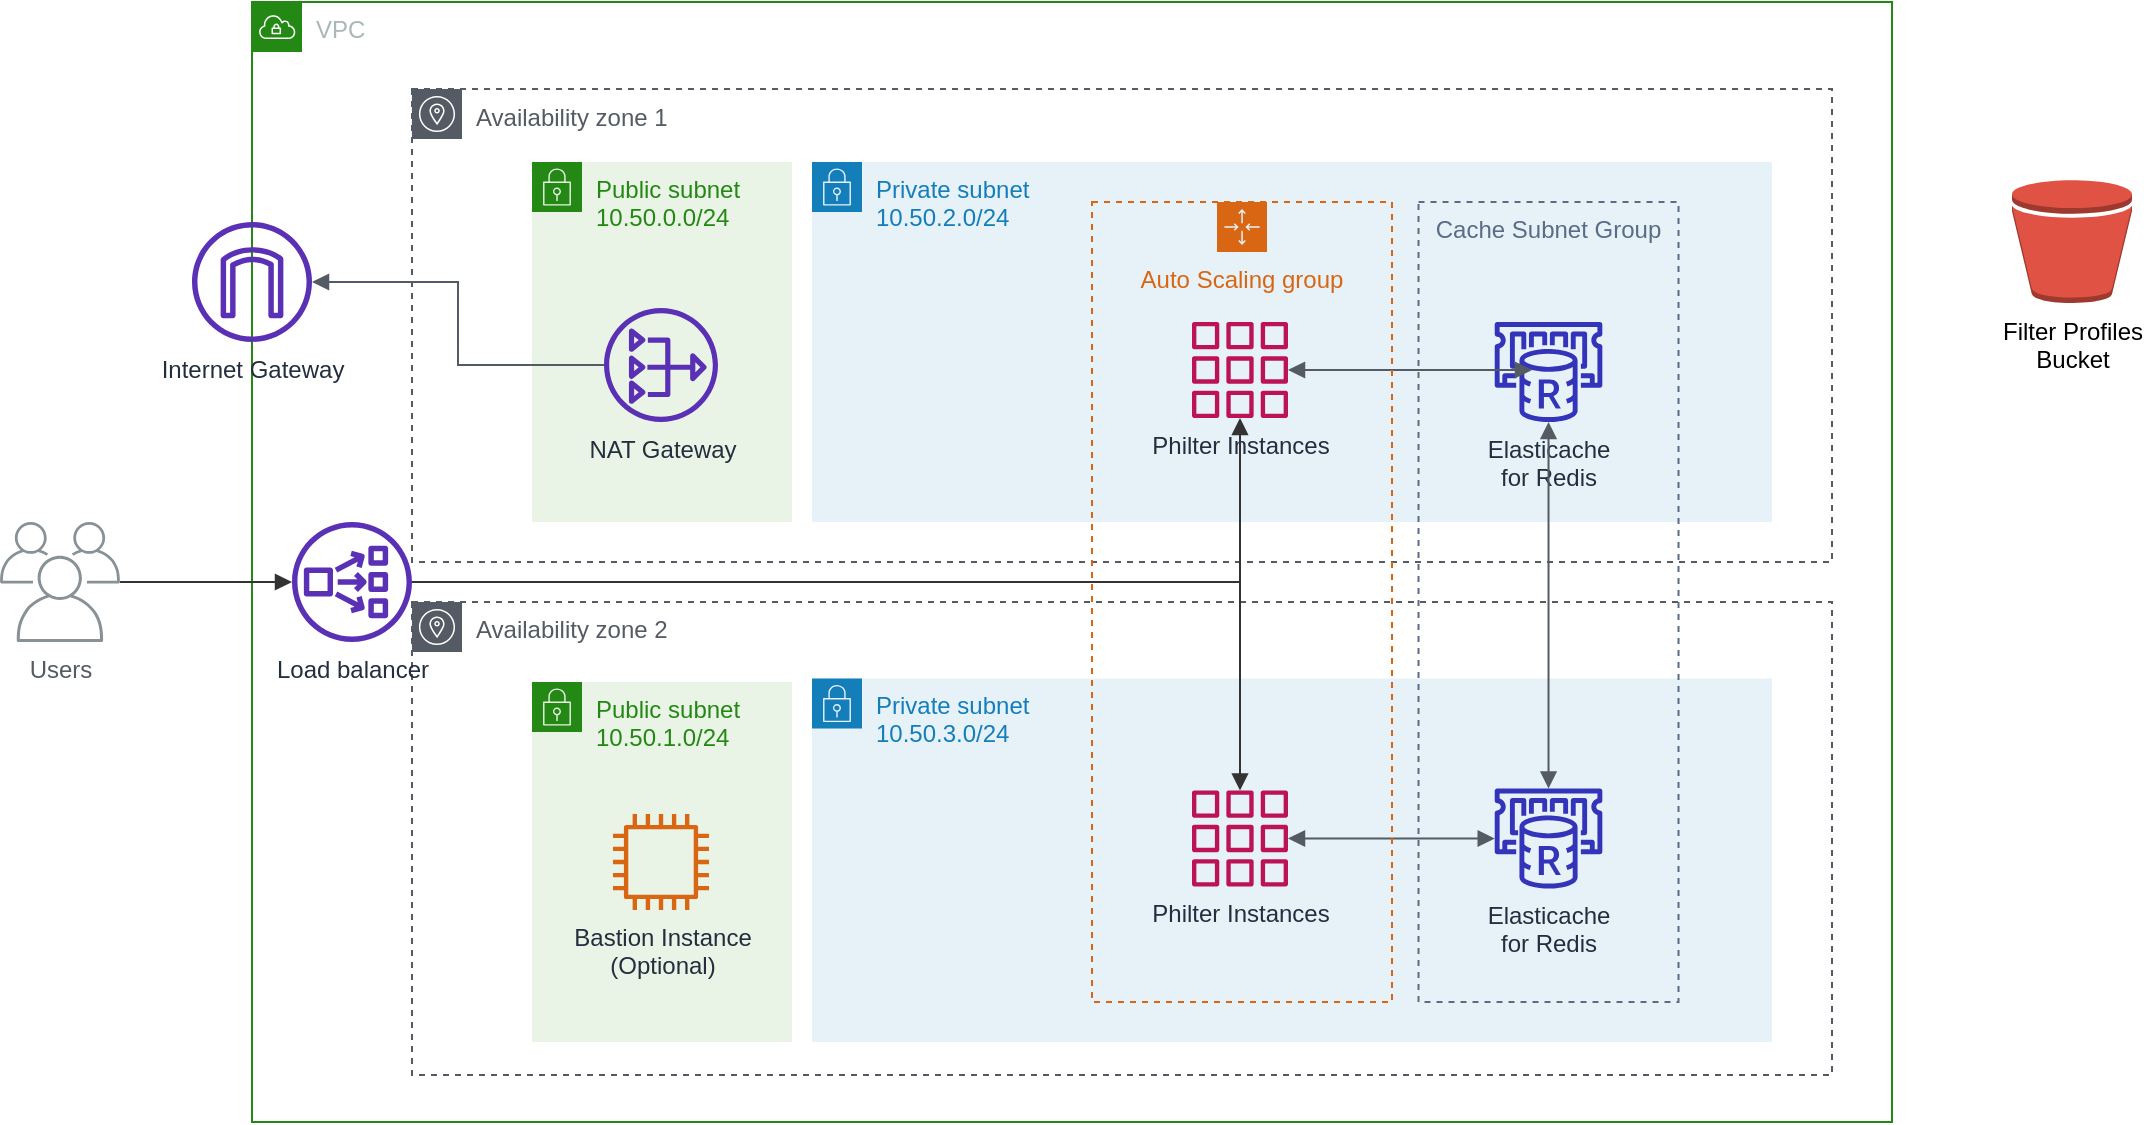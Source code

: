 <mxfile version="13.0.5" type="device"><diagram id="T3fE5SVjTOQC1ZupWvlW" name="Page-1"><mxGraphModel dx="1366" dy="725" grid="1" gridSize="10" guides="1" tooltips="1" connect="1" arrows="1" fold="1" page="1" pageScale="1" pageWidth="850" pageHeight="1100" math="0" shadow="0"><root><mxCell id="0"/><mxCell id="1" parent="0"/><mxCell id="6j2YBc-HYSK4NsUJEzYc-21" value="VPC" style="points=[[0,0],[0.25,0],[0.5,0],[0.75,0],[1,0],[1,0.25],[1,0.5],[1,0.75],[1,1],[0.75,1],[0.5,1],[0.25,1],[0,1],[0,0.75],[0,0.5],[0,0.25]];outlineConnect=0;gradientColor=none;html=1;whiteSpace=wrap;fontSize=12;fontStyle=0;shape=mxgraph.aws4.group;grIcon=mxgraph.aws4.group_vpc;strokeColor=#248814;fillColor=none;verticalAlign=top;align=left;spacingLeft=30;fontColor=#AAB7B8;dashed=0;" parent="1" vertex="1"><mxGeometry x="160" y="400" width="820" height="560" as="geometry"/></mxCell><mxCell id="6j2YBc-HYSK4NsUJEzYc-24" value="Availability zone 1" style="outlineConnect=0;gradientColor=none;html=1;whiteSpace=wrap;fontSize=12;fontStyle=0;shape=mxgraph.aws4.group;grIcon=mxgraph.aws4.group_availability_zone;strokeColor=#545B64;fillColor=none;verticalAlign=top;align=left;spacingLeft=30;fontColor=#545B64;dashed=1;" parent="1" vertex="1"><mxGeometry x="240" y="443.5" width="710" height="236.5" as="geometry"/></mxCell><mxCell id="6j2YBc-HYSK4NsUJEzYc-30" value="Private subnet&lt;br&gt;10.50.3.0/24" style="points=[[0,0],[0.25,0],[0.5,0],[0.75,0],[1,0],[1,0.25],[1,0.5],[1,0.75],[1,1],[0.75,1],[0.5,1],[0.25,1],[0,1],[0,0.75],[0,0.5],[0,0.25]];outlineConnect=0;gradientColor=none;html=1;whiteSpace=wrap;fontSize=12;fontStyle=0;shape=mxgraph.aws4.group;grIcon=mxgraph.aws4.group_security_group;grStroke=0;strokeColor=#147EBA;fillColor=#E6F2F8;verticalAlign=top;align=left;spacingLeft=30;fontColor=#147EBA;dashed=0;" parent="1" vertex="1"><mxGeometry x="440" y="738.25" width="480" height="181.75" as="geometry"/></mxCell><mxCell id="6j2YBc-HYSK4NsUJEzYc-25" value="Availability zone 2&lt;br&gt;" style="outlineConnect=0;gradientColor=none;html=1;whiteSpace=wrap;fontSize=12;fontStyle=0;shape=mxgraph.aws4.group;grIcon=mxgraph.aws4.group_availability_zone;strokeColor=#545B64;fillColor=none;verticalAlign=top;align=left;spacingLeft=30;fontColor=#545B64;dashed=1;" parent="1" vertex="1"><mxGeometry x="240" y="700" width="710" height="236.5" as="geometry"/></mxCell><mxCell id="6j2YBc-HYSK4NsUJEzYc-39" style="edgeStyle=orthogonalEdgeStyle;orthogonalLoop=1;jettySize=auto;html=1;fontSize=12;strokeWidth=1;rounded=0;startArrow=block;startFill=1;endArrow=none;endFill=0;strokeColor=#333333;" parent="1" source="6j2YBc-HYSK4NsUJEzYc-26" target="6j2YBc-HYSK4NsUJEzYc-43" edge="1"><mxGeometry relative="1" as="geometry"><mxPoint x="140" y="800" as="sourcePoint"/></mxGeometry></mxCell><mxCell id="6j2YBc-HYSK4NsUJEzYc-23" value="Internet Gateway" style="outlineConnect=0;fontColor=#232F3E;gradientColor=none;fillColor=#5A30B5;strokeColor=none;dashed=0;verticalLabelPosition=bottom;verticalAlign=top;align=center;html=1;fontSize=12;fontStyle=0;aspect=fixed;pointerEvents=1;shape=mxgraph.aws4.internet_gateway;" parent="1" vertex="1"><mxGeometry x="130" y="510" width="60" height="60" as="geometry"/></mxCell><mxCell id="6j2YBc-HYSK4NsUJEzYc-27" value="Public subnet&lt;br&gt;10.50.0.0/24" style="points=[[0,0],[0.25,0],[0.5,0],[0.75,0],[1,0],[1,0.25],[1,0.5],[1,0.75],[1,1],[0.75,1],[0.5,1],[0.25,1],[0,1],[0,0.75],[0,0.5],[0,0.25]];outlineConnect=0;gradientColor=none;html=1;whiteSpace=wrap;fontSize=12;fontStyle=0;shape=mxgraph.aws4.group;grIcon=mxgraph.aws4.group_security_group;grStroke=0;strokeColor=#248814;fillColor=#E9F3E6;verticalAlign=top;align=left;spacingLeft=30;fontColor=#248814;dashed=0;" parent="1" vertex="1"><mxGeometry x="300" y="480" width="130" height="180" as="geometry"/></mxCell><mxCell id="6j2YBc-HYSK4NsUJEzYc-28" value="Public subnet&lt;br&gt;10.50.1.0/24" style="points=[[0,0],[0.25,0],[0.5,0],[0.75,0],[1,0],[1,0.25],[1,0.5],[1,0.75],[1,1],[0.75,1],[0.5,1],[0.25,1],[0,1],[0,0.75],[0,0.5],[0,0.25]];outlineConnect=0;gradientColor=none;html=1;whiteSpace=wrap;fontSize=12;fontStyle=0;shape=mxgraph.aws4.group;grIcon=mxgraph.aws4.group_security_group;grStroke=0;strokeColor=#248814;fillColor=#E9F3E6;verticalAlign=top;align=left;spacingLeft=30;fontColor=#248814;dashed=0;" parent="1" vertex="1"><mxGeometry x="300" y="740" width="130" height="180" as="geometry"/></mxCell><mxCell id="6j2YBc-HYSK4NsUJEzYc-29" value="Private subnet&lt;br&gt;10.50.2.0/24" style="points=[[0,0],[0.25,0],[0.5,0],[0.75,0],[1,0],[1,0.25],[1,0.5],[1,0.75],[1,1],[0.75,1],[0.5,1],[0.25,1],[0,1],[0,0.75],[0,0.5],[0,0.25]];outlineConnect=0;gradientColor=none;html=1;whiteSpace=wrap;fontSize=12;fontStyle=0;shape=mxgraph.aws4.group;grIcon=mxgraph.aws4.group_security_group;grStroke=0;strokeColor=#147EBA;fillColor=#E6F2F8;verticalAlign=top;align=left;spacingLeft=30;fontColor=#147EBA;dashed=0;" parent="1" vertex="1"><mxGeometry x="440" y="480" width="480" height="180" as="geometry"/></mxCell><mxCell id="6j2YBc-HYSK4NsUJEzYc-31" value="NAT Gateway" style="outlineConnect=0;fontColor=#232F3E;gradientColor=none;fillColor=#5A30B5;strokeColor=none;dashed=0;verticalLabelPosition=bottom;verticalAlign=top;align=center;html=1;fontSize=12;fontStyle=0;aspect=fixed;pointerEvents=1;shape=mxgraph.aws4.nat_gateway;" parent="1" vertex="1"><mxGeometry x="336" y="553" width="57" height="57" as="geometry"/></mxCell><mxCell id="6j2YBc-HYSK4NsUJEzYc-34" value="Philter Instances" style="outlineConnect=0;fontColor=#232F3E;gradientColor=none;fillColor=#BC1356;strokeColor=none;dashed=0;verticalLabelPosition=bottom;verticalAlign=top;align=center;html=1;fontSize=12;fontStyle=0;aspect=fixed;pointerEvents=1;shape=mxgraph.aws4.instances_2;" parent="1" vertex="1"><mxGeometry x="630" y="560" width="48" height="48" as="geometry"/></mxCell><mxCell id="6j2YBc-HYSK4NsUJEzYc-35" value="Philter Instances" style="outlineConnect=0;fontColor=#232F3E;gradientColor=none;fillColor=#BC1356;strokeColor=none;dashed=0;verticalLabelPosition=bottom;verticalAlign=top;align=center;html=1;fontSize=12;fontStyle=0;aspect=fixed;pointerEvents=1;shape=mxgraph.aws4.instances_2;" parent="1" vertex="1"><mxGeometry x="630" y="794.25" width="48" height="48" as="geometry"/></mxCell><mxCell id="6j2YBc-HYSK4NsUJEzYc-36" value="Elasticache&lt;br&gt;for Redis" style="outlineConnect=0;fontColor=#232F3E;gradientColor=none;fillColor=#3334B9;strokeColor=none;dashed=0;verticalLabelPosition=bottom;verticalAlign=top;align=center;html=1;fontSize=12;fontStyle=0;aspect=fixed;pointerEvents=1;shape=mxgraph.aws4.elasticache_for_redis;" parent="1" vertex="1"><mxGeometry x="780" y="560" width="56.53" height="50" as="geometry"/></mxCell><mxCell id="6j2YBc-HYSK4NsUJEzYc-43" value="Users" style="outlineConnect=0;gradientColor=none;fontColor=#545B64;strokeColor=none;fillColor=#879196;dashed=0;verticalLabelPosition=bottom;verticalAlign=top;align=center;html=1;fontSize=12;fontStyle=0;aspect=fixed;shape=mxgraph.aws4.illustration_users;pointerEvents=1" parent="1" vertex="1"><mxGeometry x="34" y="660" width="60" height="60" as="geometry"/></mxCell><mxCell id="6j2YBc-HYSK4NsUJEzYc-46" value="Elasticache&lt;br&gt;for Redis" style="outlineConnect=0;fontColor=#232F3E;gradientColor=none;fillColor=#3334B9;strokeColor=none;dashed=0;verticalLabelPosition=bottom;verticalAlign=top;align=center;html=1;fontSize=12;fontStyle=0;aspect=fixed;pointerEvents=1;shape=mxgraph.aws4.elasticache_for_redis;" parent="1" vertex="1"><mxGeometry x="780" y="793.25" width="56.53" height="50" as="geometry"/></mxCell><mxCell id="6j2YBc-HYSK4NsUJEzYc-48" value="" style="edgeStyle=orthogonalEdgeStyle;html=1;endArrow=none;elbow=vertical;startArrow=block;startFill=1;strokeColor=#545B64;rounded=0;fontSize=12;strokeWidth=1;" parent="1" source="6j2YBc-HYSK4NsUJEzYc-23" target="6j2YBc-HYSK4NsUJEzYc-31" edge="1"><mxGeometry width="100" relative="1" as="geometry"><mxPoint x="90" y="590" as="sourcePoint"/><mxPoint x="190" y="590" as="targetPoint"/></mxGeometry></mxCell><mxCell id="6j2YBc-HYSK4NsUJEzYc-50" value="" style="edgeStyle=orthogonalEdgeStyle;html=1;endArrow=block;elbow=vertical;startArrow=none;endFill=1;strokeColor=#333333;rounded=0;fontSize=12;strokeWidth=1;" parent="1" source="6j2YBc-HYSK4NsUJEzYc-26" target="6j2YBc-HYSK4NsUJEzYc-35" edge="1"><mxGeometry width="100" relative="1" as="geometry"><mxPoint x="610" y="690" as="sourcePoint"/><mxPoint x="110" y="1000" as="targetPoint"/></mxGeometry></mxCell><mxCell id="6j2YBc-HYSK4NsUJEzYc-52" value="" style="edgeStyle=orthogonalEdgeStyle;html=1;endArrow=block;elbow=vertical;startArrow=none;endFill=1;strokeColor=#333333;rounded=0;fontSize=12;strokeWidth=1;" parent="1" source="6j2YBc-HYSK4NsUJEzYc-26" target="6j2YBc-HYSK4NsUJEzYc-34" edge="1"><mxGeometry width="100" relative="1" as="geometry"><mxPoint x="70" y="820" as="sourcePoint"/><mxPoint x="170" y="820" as="targetPoint"/></mxGeometry></mxCell><mxCell id="6j2YBc-HYSK4NsUJEzYc-57" value="" style="edgeStyle=orthogonalEdgeStyle;html=1;endArrow=block;elbow=vertical;startArrow=block;startFill=1;endFill=1;strokeColor=#545B64;rounded=0;fontSize=12;strokeWidth=1;" parent="1" source="6j2YBc-HYSK4NsUJEzYc-34" edge="1"><mxGeometry width="100" relative="1" as="geometry"><mxPoint x="860" y="360" as="sourcePoint"/><mxPoint x="800" y="584" as="targetPoint"/></mxGeometry></mxCell><mxCell id="6j2YBc-HYSK4NsUJEzYc-58" value="" style="edgeStyle=orthogonalEdgeStyle;html=1;endArrow=block;elbow=vertical;startArrow=block;startFill=1;endFill=1;strokeColor=#545B64;rounded=0;fontSize=12;strokeWidth=1;" parent="1" source="6j2YBc-HYSK4NsUJEzYc-35" target="6j2YBc-HYSK4NsUJEzYc-46" edge="1"><mxGeometry width="100" relative="1" as="geometry"><mxPoint x="1130" y="770" as="sourcePoint"/><mxPoint x="1200" y="640" as="targetPoint"/></mxGeometry></mxCell><mxCell id="6j2YBc-HYSK4NsUJEzYc-59" value="" style="edgeStyle=orthogonalEdgeStyle;html=1;endArrow=block;elbow=vertical;startArrow=block;startFill=1;endFill=1;strokeColor=#545B64;rounded=0;fontSize=12;" parent="1" source="6j2YBc-HYSK4NsUJEzYc-46" target="6j2YBc-HYSK4NsUJEzYc-36" edge="1"><mxGeometry width="100" relative="1" as="geometry"><mxPoint x="1160" y="570" as="sourcePoint"/><mxPoint x="1260" y="570" as="targetPoint"/></mxGeometry></mxCell><mxCell id="6j2YBc-HYSK4NsUJEzYc-37" value="Auto Scaling group" style="points=[[0,0],[0.25,0],[0.5,0],[0.75,0],[1,0],[1,0.25],[1,0.5],[1,0.75],[1,1],[0.75,1],[0.5,1],[0.25,1],[0,1],[0,0.75],[0,0.5],[0,0.25]];outlineConnect=0;gradientColor=none;html=1;whiteSpace=wrap;fontSize=12;fontStyle=0;shape=mxgraph.aws4.groupCenter;grIcon=mxgraph.aws4.group_auto_scaling_group;grStroke=1;strokeColor=#D86613;fillColor=none;verticalAlign=top;align=center;fontColor=#D86613;dashed=1;spacingTop=25;" parent="1" vertex="1"><mxGeometry x="580" y="500" width="150" height="400" as="geometry"/></mxCell><mxCell id="6j2YBc-HYSK4NsUJEzYc-26" value="Load balancer" style="outlineConnect=0;fontColor=#232F3E;gradientColor=none;fillColor=#5A30B5;strokeColor=none;dashed=0;verticalLabelPosition=bottom;verticalAlign=top;align=center;html=1;fontSize=12;fontStyle=0;aspect=fixed;pointerEvents=1;shape=mxgraph.aws4.network_load_balancer;" parent="1" vertex="1"><mxGeometry x="180" y="660" width="60" height="60" as="geometry"/></mxCell><mxCell id="6j2YBc-HYSK4NsUJEzYc-44" value="Cache Subnet Group" style="fillColor=none;strokeColor=#5A6C86;dashed=1;verticalAlign=top;fontStyle=0;fontColor=#5A6C86;" parent="1" vertex="1"><mxGeometry x="743.26" y="500" width="130" height="400" as="geometry"/></mxCell><mxCell id="7dNCYn2jQhBrKraIDdoc-1" value="Filter Profiles&lt;br&gt;Bucket" style="outlineConnect=0;dashed=0;verticalLabelPosition=bottom;verticalAlign=top;align=center;html=1;shape=mxgraph.aws3.bucket;fillColor=#E05243;gradientColor=none;" vertex="1" parent="1"><mxGeometry x="1040" y="489" width="60" height="61.5" as="geometry"/></mxCell><mxCell id="7dNCYn2jQhBrKraIDdoc-2" value="Bastion Instance&lt;br&gt;(Optional)" style="outlineConnect=0;fontColor=#232F3E;gradientColor=none;fillColor=#D86613;strokeColor=none;dashed=0;verticalLabelPosition=bottom;verticalAlign=top;align=center;html=1;fontSize=12;fontStyle=0;aspect=fixed;pointerEvents=1;shape=mxgraph.aws4.instance2;" vertex="1" parent="1"><mxGeometry x="340.5" y="806" width="48" height="48" as="geometry"/></mxCell></root></mxGraphModel></diagram></mxfile>